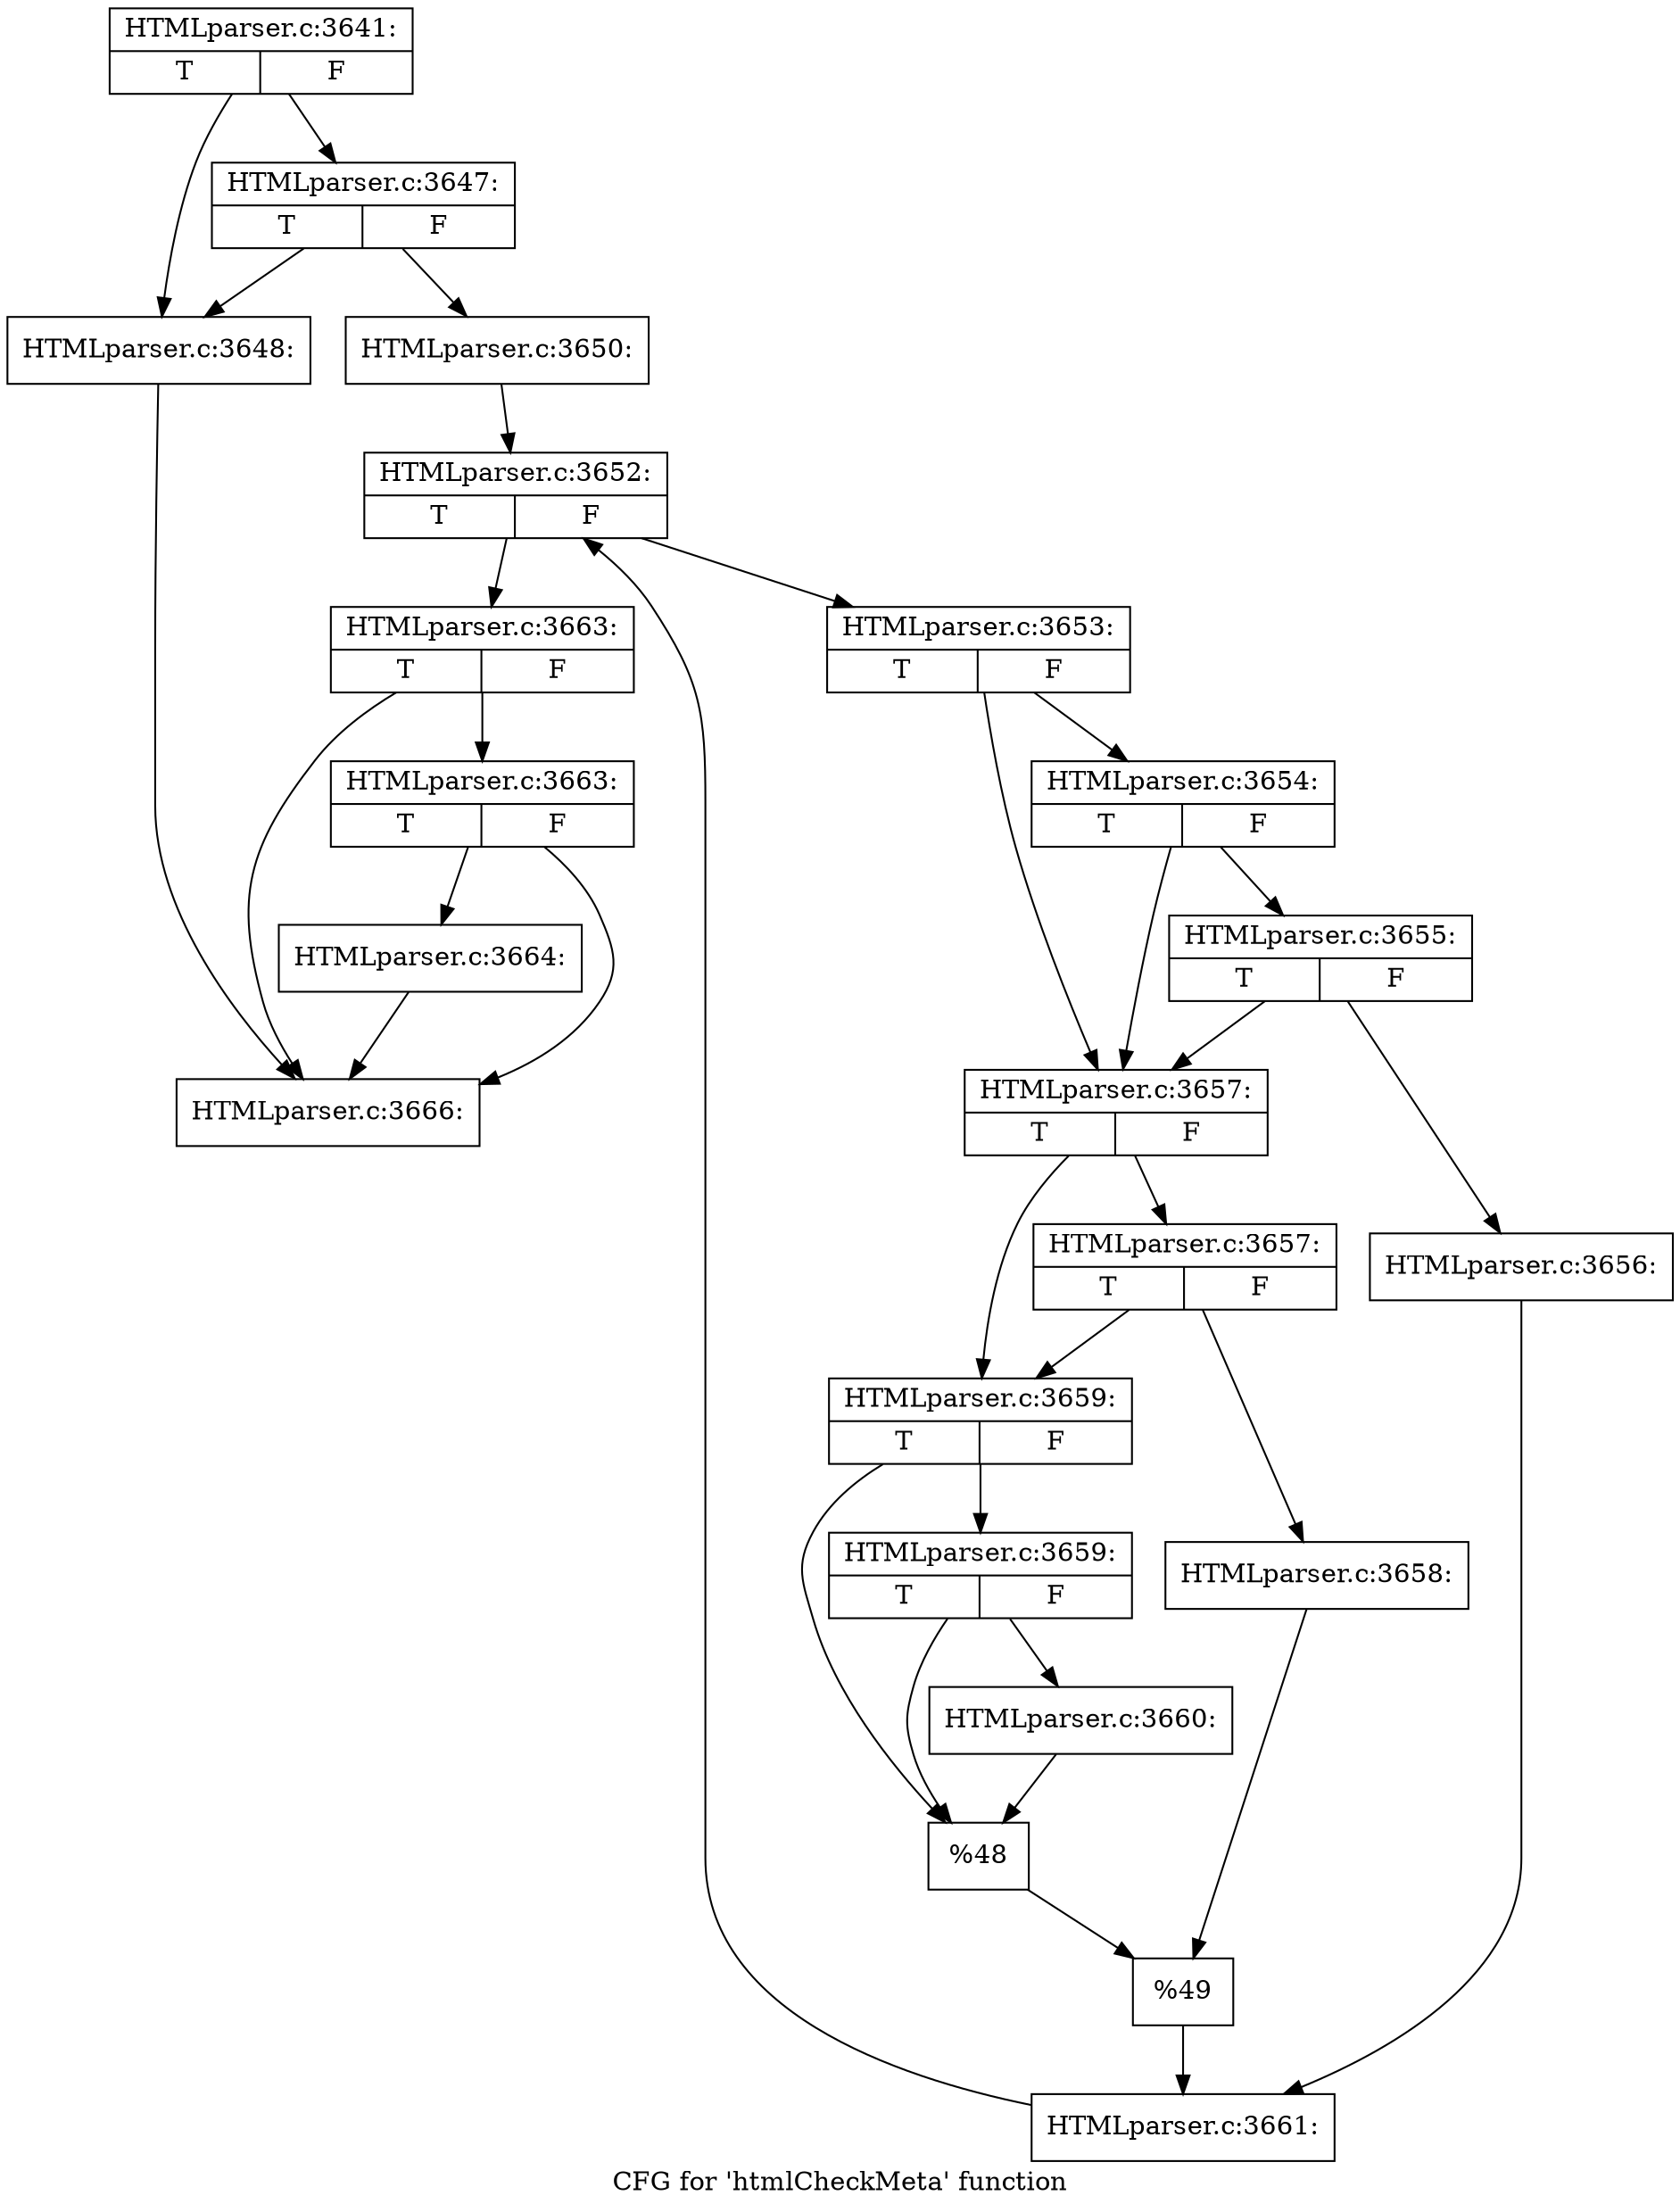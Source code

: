 digraph "CFG for 'htmlCheckMeta' function" {
	label="CFG for 'htmlCheckMeta' function";

	Node0x3f3e9c0 [shape=record,label="{HTMLparser.c:3641:|{<s0>T|<s1>F}}"];
	Node0x3f3e9c0 -> Node0x3f65f10;
	Node0x3f3e9c0 -> Node0x3f65fb0;
	Node0x3f65fb0 [shape=record,label="{HTMLparser.c:3647:|{<s0>T|<s1>F}}"];
	Node0x3f65fb0 -> Node0x3f65f10;
	Node0x3f65fb0 -> Node0x3f65f60;
	Node0x3f65f10 [shape=record,label="{HTMLparser.c:3648:}"];
	Node0x3f65f10 -> Node0x3f6a070;
	Node0x3f65f60 [shape=record,label="{HTMLparser.c:3650:}"];
	Node0x3f65f60 -> Node0x3f66ae0;
	Node0x3f66ae0 [shape=record,label="{HTMLparser.c:3652:|{<s0>T|<s1>F}}"];
	Node0x3f66ae0 -> Node0x3f66ed0;
	Node0x3f66ae0 -> Node0x3f66d00;
	Node0x3f66ed0 [shape=record,label="{HTMLparser.c:3653:|{<s0>T|<s1>F}}"];
	Node0x3f66ed0 -> Node0x3f675a0;
	Node0x3f66ed0 -> Node0x3f674d0;
	Node0x3f675a0 [shape=record,label="{HTMLparser.c:3654:|{<s0>T|<s1>F}}"];
	Node0x3f675a0 -> Node0x3f674d0;
	Node0x3f675a0 -> Node0x3f67520;
	Node0x3f67520 [shape=record,label="{HTMLparser.c:3655:|{<s0>T|<s1>F}}"];
	Node0x3f67520 -> Node0x3f674d0;
	Node0x3f67520 -> Node0x3f67430;
	Node0x3f67430 [shape=record,label="{HTMLparser.c:3656:}"];
	Node0x3f67430 -> Node0x3f67480;
	Node0x3f674d0 [shape=record,label="{HTMLparser.c:3657:|{<s0>T|<s1>F}}"];
	Node0x3f674d0 -> Node0x3f68260;
	Node0x3f674d0 -> Node0x3f68210;
	Node0x3f68260 [shape=record,label="{HTMLparser.c:3657:|{<s0>T|<s1>F}}"];
	Node0x3f68260 -> Node0x3f68210;
	Node0x3f68260 -> Node0x3f68170;
	Node0x3f68170 [shape=record,label="{HTMLparser.c:3658:}"];
	Node0x3f68170 -> Node0x3f681c0;
	Node0x3f68210 [shape=record,label="{HTMLparser.c:3659:|{<s0>T|<s1>F}}"];
	Node0x3f68210 -> Node0x3f692d0;
	Node0x3f68210 -> Node0x3f69320;
	Node0x3f692d0 [shape=record,label="{HTMLparser.c:3659:|{<s0>T|<s1>F}}"];
	Node0x3f692d0 -> Node0x3f69320;
	Node0x3f692d0 -> Node0x3f68ff0;
	Node0x3f68ff0 [shape=record,label="{HTMLparser.c:3660:}"];
	Node0x3f68ff0 -> Node0x3f69320;
	Node0x3f69320 [shape=record,label="{%48}"];
	Node0x3f69320 -> Node0x3f681c0;
	Node0x3f681c0 [shape=record,label="{%49}"];
	Node0x3f681c0 -> Node0x3f67480;
	Node0x3f67480 [shape=record,label="{HTMLparser.c:3661:}"];
	Node0x3f67480 -> Node0x3f66ae0;
	Node0x3f66d00 [shape=record,label="{HTMLparser.c:3663:|{<s0>T|<s1>F}}"];
	Node0x3f66d00 -> Node0x3f6a0c0;
	Node0x3f66d00 -> Node0x3f6a070;
	Node0x3f6a0c0 [shape=record,label="{HTMLparser.c:3663:|{<s0>T|<s1>F}}"];
	Node0x3f6a0c0 -> Node0x3f6a020;
	Node0x3f6a0c0 -> Node0x3f6a070;
	Node0x3f6a020 [shape=record,label="{HTMLparser.c:3664:}"];
	Node0x3f6a020 -> Node0x3f6a070;
	Node0x3f6a070 [shape=record,label="{HTMLparser.c:3666:}"];
}

